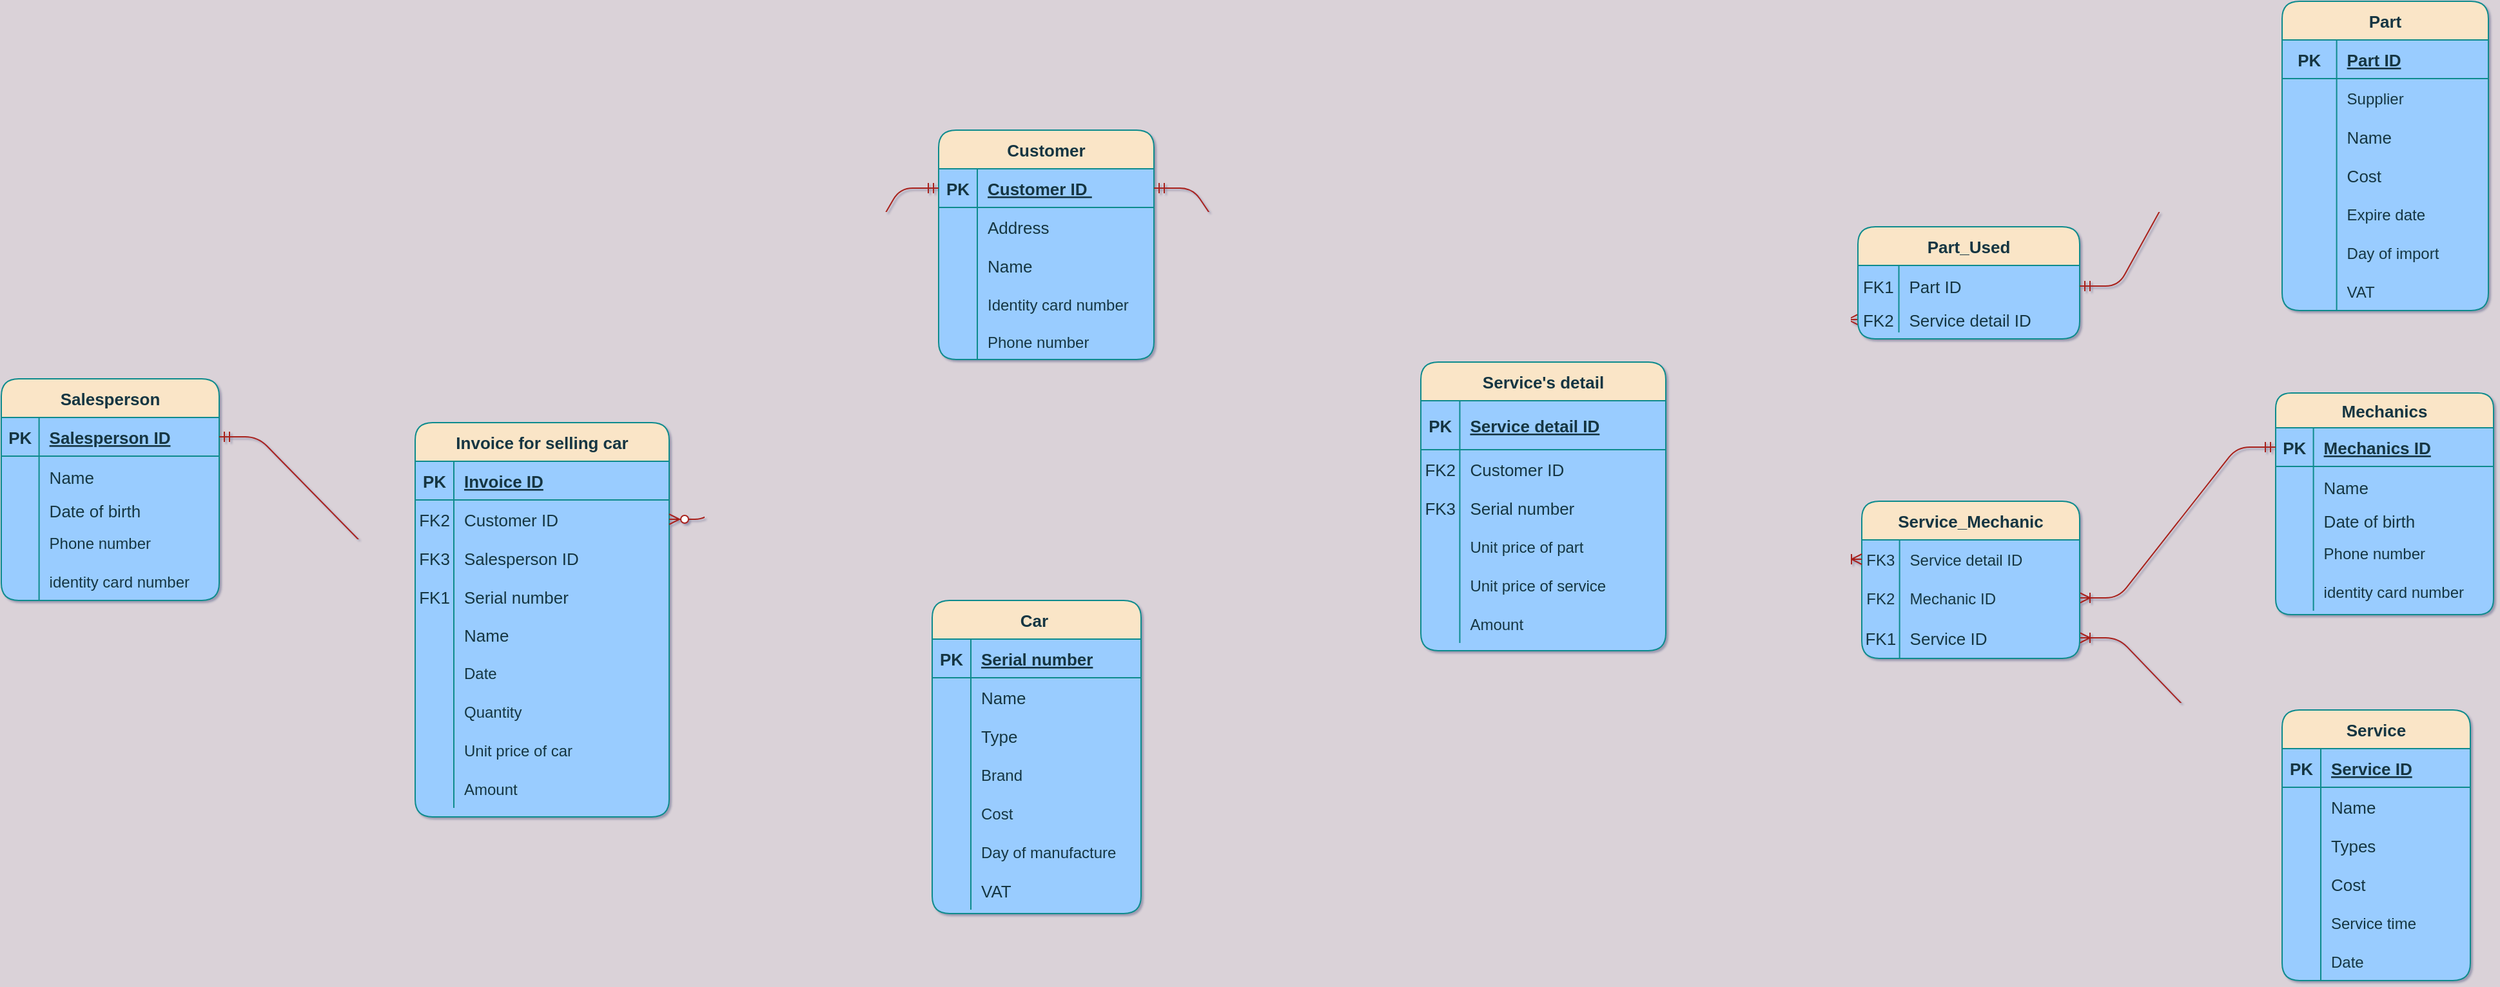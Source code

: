 <mxfile>
    <diagram id="CekpWcot58THP08m-kE-" name="Page-1">
        <mxGraphModel dx="100" dy="2810" grid="0" gridSize="5" guides="1" tooltips="1" connect="1" arrows="1" fold="1" page="0" pageScale="1" pageWidth="1100" pageHeight="850" background="#DAD2D8" math="0" shadow="1">
            <root>
                <mxCell id="0"/>
                <mxCell id="1" parent="0"/>
                <mxCell id="aqiyoFAsDoG5rErbGTqA-92" value="Salesperson" style="shape=table;startSize=30;container=1;collapsible=1;childLayout=tableLayout;fixedRows=1;rowLines=0;fontStyle=1;align=center;resizeLast=1;swimlaneFillColor=#99CCFF;fontSize=13;rounded=1;fillColor=#FAE5C7;strokeColor=#0F8B8D;fontColor=#143642;" parent="1" vertex="1">
                    <mxGeometry x="1221" y="-1399" width="169" height="172" as="geometry">
                        <mxRectangle x="1188.5" y="-1386" width="104" height="30" as="alternateBounds"/>
                    </mxGeometry>
                </mxCell>
                <mxCell id="aqiyoFAsDoG5rErbGTqA-93" value="" style="shape=partialRectangle;collapsible=0;dropTarget=0;pointerEvents=0;fillColor=none;top=0;left=0;bottom=1;right=0;points=[[0,0.5],[1,0.5]];portConstraint=eastwest;fontSize=13;rounded=1;strokeColor=#0F8B8D;fontColor=#143642;" parent="aqiyoFAsDoG5rErbGTqA-92" vertex="1">
                    <mxGeometry y="30" width="169" height="30" as="geometry"/>
                </mxCell>
                <mxCell id="aqiyoFAsDoG5rErbGTqA-94" value="PK" style="shape=partialRectangle;connectable=0;fillColor=none;top=0;left=0;bottom=0;right=0;fontStyle=1;overflow=hidden;fontSize=13;rounded=1;strokeColor=#0F8B8D;fontColor=#143642;" parent="aqiyoFAsDoG5rErbGTqA-93" vertex="1">
                    <mxGeometry width="29.307" height="30" as="geometry"/>
                </mxCell>
                <mxCell id="aqiyoFAsDoG5rErbGTqA-95" value="Salesperson ID" style="shape=partialRectangle;connectable=0;fillColor=none;top=0;left=0;bottom=0;right=0;align=left;spacingLeft=6;fontStyle=5;overflow=hidden;fontSize=13;rounded=1;strokeColor=#0F8B8D;fontColor=#143642;" parent="aqiyoFAsDoG5rErbGTqA-93" vertex="1">
                    <mxGeometry x="29.307" width="139.693" height="30" as="geometry"/>
                </mxCell>
                <mxCell id="aqiyoFAsDoG5rErbGTqA-102" value="" style="shape=partialRectangle;collapsible=0;dropTarget=0;pointerEvents=0;fillColor=none;top=0;left=0;bottom=0;right=0;points=[[0,0.5],[1,0.5]];portConstraint=eastwest;fontSize=13;rounded=1;strokeColor=#0F8B8D;fontColor=#143642;" parent="aqiyoFAsDoG5rErbGTqA-92" vertex="1">
                    <mxGeometry y="60" width="169" height="32" as="geometry"/>
                </mxCell>
                <mxCell id="aqiyoFAsDoG5rErbGTqA-103" value="" style="shape=partialRectangle;connectable=0;fillColor=none;top=0;left=0;bottom=0;right=0;editable=1;overflow=hidden;fontSize=13;rounded=1;strokeColor=#0F8B8D;fontColor=#143642;" parent="aqiyoFAsDoG5rErbGTqA-102" vertex="1">
                    <mxGeometry width="29.307" height="32" as="geometry"/>
                </mxCell>
                <mxCell id="aqiyoFAsDoG5rErbGTqA-104" value="Name" style="shape=partialRectangle;connectable=0;fillColor=none;top=0;left=0;bottom=0;right=0;align=left;spacingLeft=6;overflow=hidden;fontSize=13;rounded=1;strokeColor=#0F8B8D;fontColor=#143642;" parent="aqiyoFAsDoG5rErbGTqA-102" vertex="1">
                    <mxGeometry x="29.307" width="139.693" height="32" as="geometry"/>
                </mxCell>
                <mxCell id="aqiyoFAsDoG5rErbGTqA-99" value="" style="shape=partialRectangle;collapsible=0;dropTarget=0;pointerEvents=0;fillColor=none;top=0;left=0;bottom=0;right=0;points=[[0,0.5],[1,0.5]];portConstraint=eastwest;fontSize=13;rounded=1;strokeColor=#0F8B8D;fontColor=#143642;" parent="aqiyoFAsDoG5rErbGTqA-92" vertex="1">
                    <mxGeometry y="92" width="169" height="20" as="geometry"/>
                </mxCell>
                <mxCell id="aqiyoFAsDoG5rErbGTqA-100" value="" style="shape=partialRectangle;connectable=0;fillColor=none;top=0;left=0;bottom=0;right=0;editable=1;overflow=hidden;fontSize=13;rounded=1;strokeColor=#0F8B8D;fontColor=#143642;" parent="aqiyoFAsDoG5rErbGTqA-99" vertex="1">
                    <mxGeometry width="29.307" height="20" as="geometry"/>
                </mxCell>
                <mxCell id="aqiyoFAsDoG5rErbGTqA-101" value="Date of birth" style="shape=partialRectangle;connectable=0;fillColor=none;top=0;left=0;bottom=0;right=0;align=left;spacingLeft=6;overflow=hidden;fontSize=13;rounded=1;strokeColor=#0F8B8D;fontColor=#143642;" parent="aqiyoFAsDoG5rErbGTqA-99" vertex="1">
                    <mxGeometry x="29.307" width="139.693" height="20" as="geometry"/>
                </mxCell>
                <mxCell id="109" value="" style="shape=partialRectangle;collapsible=0;dropTarget=0;pointerEvents=0;fillColor=none;top=0;left=0;bottom=0;right=0;points=[[0,0.5],[1,0.5]];portConstraint=eastwest;rounded=1;sketch=0;strokeColor=#0F8B8D;fontColor=#143642;" parent="aqiyoFAsDoG5rErbGTqA-92" vertex="1">
                    <mxGeometry y="112" width="169" height="30" as="geometry"/>
                </mxCell>
                <mxCell id="110" value="" style="shape=partialRectangle;connectable=0;fillColor=none;top=0;left=0;bottom=0;right=0;editable=1;overflow=hidden;strokeColor=#0F8B8D;fontColor=#143642;" parent="109" vertex="1">
                    <mxGeometry width="29.307" height="30" as="geometry"/>
                </mxCell>
                <mxCell id="111" value="Phone number" style="shape=partialRectangle;connectable=0;fillColor=none;top=0;left=0;bottom=0;right=0;align=left;spacingLeft=6;overflow=hidden;strokeColor=#0F8B8D;fontColor=#143642;" parent="109" vertex="1">
                    <mxGeometry x="29.307" width="139.693" height="30" as="geometry"/>
                </mxCell>
                <mxCell id="112" value="" style="shape=partialRectangle;collapsible=0;dropTarget=0;pointerEvents=0;fillColor=none;top=0;left=0;bottom=0;right=0;points=[[0,0.5],[1,0.5]];portConstraint=eastwest;rounded=1;sketch=0;strokeColor=#0F8B8D;fontColor=#143642;" parent="aqiyoFAsDoG5rErbGTqA-92" vertex="1">
                    <mxGeometry y="142" width="169" height="30" as="geometry"/>
                </mxCell>
                <mxCell id="113" value="" style="shape=partialRectangle;connectable=0;fillColor=none;top=0;left=0;bottom=0;right=0;editable=1;overflow=hidden;strokeColor=#0F8B8D;fontColor=#143642;" parent="112" vertex="1">
                    <mxGeometry width="29.307" height="30" as="geometry"/>
                </mxCell>
                <mxCell id="114" value="identity card number" style="shape=partialRectangle;connectable=0;fillColor=none;top=0;left=0;bottom=0;right=0;align=left;spacingLeft=6;overflow=hidden;strokeColor=#0F8B8D;fontColor=#143642;" parent="112" vertex="1">
                    <mxGeometry x="29.307" width="139.693" height="30" as="geometry"/>
                </mxCell>
                <mxCell id="aqiyoFAsDoG5rErbGTqA-105" value="Customer" style="shape=table;startSize=30;container=1;collapsible=1;childLayout=tableLayout;fixedRows=1;rowLines=0;fontStyle=1;align=center;resizeLast=1;swimlaneFillColor=#99CCFF;fontSize=13;rounded=1;fillColor=#FAE5C7;strokeColor=#0F8B8D;fontColor=#143642;" parent="1" vertex="1">
                    <mxGeometry x="1948" y="-1592.04" width="167" height="178.039" as="geometry">
                        <mxRectangle x="1813" y="-1167" width="88" height="30" as="alternateBounds"/>
                    </mxGeometry>
                </mxCell>
                <mxCell id="aqiyoFAsDoG5rErbGTqA-106" value="" style="shape=partialRectangle;collapsible=0;dropTarget=0;pointerEvents=0;fillColor=none;top=0;left=0;bottom=1;right=0;points=[[0,0.5],[1,0.5]];portConstraint=eastwest;fontSize=13;rounded=1;strokeColor=#0F8B8D;fontColor=#143642;" parent="aqiyoFAsDoG5rErbGTqA-105" vertex="1">
                    <mxGeometry y="30" width="167" height="30" as="geometry"/>
                </mxCell>
                <mxCell id="aqiyoFAsDoG5rErbGTqA-107" value="PK" style="shape=partialRectangle;connectable=0;fillColor=none;top=0;left=0;bottom=0;right=0;fontStyle=1;overflow=hidden;fontSize=13;rounded=1;strokeColor=#0F8B8D;fontColor=#143642;" parent="aqiyoFAsDoG5rErbGTqA-106" vertex="1">
                    <mxGeometry width="30" height="30" as="geometry"/>
                </mxCell>
                <mxCell id="aqiyoFAsDoG5rErbGTqA-108" value="Customer ID " style="shape=partialRectangle;connectable=0;fillColor=none;top=0;left=0;bottom=0;right=0;align=left;spacingLeft=6;fontStyle=5;overflow=hidden;fontSize=13;rounded=1;strokeColor=#0F8B8D;fontColor=#143642;" parent="aqiyoFAsDoG5rErbGTqA-106" vertex="1">
                    <mxGeometry x="30" width="137" height="30" as="geometry"/>
                </mxCell>
                <mxCell id="aqiyoFAsDoG5rErbGTqA-112" value="" style="shape=partialRectangle;collapsible=0;dropTarget=0;pointerEvents=0;fillColor=none;top=0;left=0;bottom=0;right=0;points=[[0,0.5],[1,0.5]];portConstraint=eastwest;fontSize=13;rounded=1;strokeColor=#0F8B8D;fontColor=#143642;" parent="aqiyoFAsDoG5rErbGTqA-105" vertex="1">
                    <mxGeometry y="60" width="167" height="30" as="geometry"/>
                </mxCell>
                <mxCell id="aqiyoFAsDoG5rErbGTqA-113" value="" style="shape=partialRectangle;connectable=0;fillColor=none;top=0;left=0;bottom=0;right=0;editable=1;overflow=hidden;fontSize=13;rounded=1;strokeColor=#0F8B8D;fontColor=#143642;" parent="aqiyoFAsDoG5rErbGTqA-112" vertex="1">
                    <mxGeometry width="30" height="30" as="geometry"/>
                </mxCell>
                <mxCell id="aqiyoFAsDoG5rErbGTqA-114" value="Address" style="shape=partialRectangle;connectable=0;fillColor=none;top=0;left=0;bottom=0;right=0;align=left;spacingLeft=6;overflow=hidden;fontSize=13;rounded=1;strokeColor=#0F8B8D;fontColor=#143642;" parent="aqiyoFAsDoG5rErbGTqA-112" vertex="1">
                    <mxGeometry x="30" width="137" height="30" as="geometry"/>
                </mxCell>
                <mxCell id="aqiyoFAsDoG5rErbGTqA-115" value="" style="shape=partialRectangle;collapsible=0;dropTarget=0;pointerEvents=0;fillColor=none;top=0;left=0;bottom=0;right=0;points=[[0,0.5],[1,0.5]];portConstraint=eastwest;fontSize=13;rounded=1;strokeColor=#0F8B8D;fontColor=#143642;" parent="aqiyoFAsDoG5rErbGTqA-105" vertex="1">
                    <mxGeometry y="90" width="167" height="30" as="geometry"/>
                </mxCell>
                <mxCell id="aqiyoFAsDoG5rErbGTqA-116" value="" style="shape=partialRectangle;connectable=0;fillColor=none;top=0;left=0;bottom=0;right=0;editable=1;overflow=hidden;fontSize=13;rounded=1;strokeColor=#0F8B8D;fontColor=#143642;" parent="aqiyoFAsDoG5rErbGTqA-115" vertex="1">
                    <mxGeometry width="30" height="30" as="geometry"/>
                </mxCell>
                <mxCell id="aqiyoFAsDoG5rErbGTqA-117" value="Name" style="shape=partialRectangle;connectable=0;fillColor=none;top=0;left=0;bottom=0;right=0;align=left;spacingLeft=6;overflow=hidden;fontSize=13;rounded=1;strokeColor=#0F8B8D;fontColor=#143642;" parent="aqiyoFAsDoG5rErbGTqA-115" vertex="1">
                    <mxGeometry x="30" width="137" height="30" as="geometry"/>
                </mxCell>
                <mxCell id="125" value="" style="shape=partialRectangle;collapsible=0;dropTarget=0;pointerEvents=0;fillColor=none;top=0;left=0;bottom=0;right=0;points=[[0,0.5],[1,0.5]];portConstraint=eastwest;rounded=1;sketch=0;strokeColor=#0F8B8D;fontColor=#143642;" parent="aqiyoFAsDoG5rErbGTqA-105" vertex="1">
                    <mxGeometry y="120" width="167" height="30" as="geometry"/>
                </mxCell>
                <mxCell id="126" value="" style="shape=partialRectangle;connectable=0;fillColor=none;top=0;left=0;bottom=0;right=0;editable=1;overflow=hidden;strokeColor=#0F8B8D;fontColor=#143642;" parent="125" vertex="1">
                    <mxGeometry width="30" height="30" as="geometry"/>
                </mxCell>
                <mxCell id="127" value="Identity card number" style="shape=partialRectangle;connectable=0;fillColor=none;top=0;left=0;bottom=0;right=0;align=left;spacingLeft=6;overflow=hidden;strokeColor=#0F8B8D;fontColor=#143642;" parent="125" vertex="1">
                    <mxGeometry x="30" width="137" height="30" as="geometry"/>
                </mxCell>
                <mxCell id="45" value="" style="shape=partialRectangle;collapsible=0;dropTarget=0;pointerEvents=0;fillColor=none;top=0;left=0;bottom=0;right=0;points=[[0,0.5],[1,0.5]];portConstraint=eastwest;strokeColor=#0F8B8D;fontColor=#143642;" parent="aqiyoFAsDoG5rErbGTqA-105" vertex="1">
                    <mxGeometry y="150" width="167" height="28" as="geometry"/>
                </mxCell>
                <mxCell id="46" value="" style="shape=partialRectangle;connectable=0;fillColor=none;top=0;left=0;bottom=0;right=0;editable=1;overflow=hidden;strokeColor=#0F8B8D;fontColor=#143642;" parent="45" vertex="1">
                    <mxGeometry width="30" height="28" as="geometry"/>
                </mxCell>
                <mxCell id="47" value="Phone number" style="shape=partialRectangle;connectable=0;fillColor=none;top=0;left=0;bottom=0;right=0;align=left;spacingLeft=6;overflow=hidden;strokeColor=#0F8B8D;fontColor=#143642;" parent="45" vertex="1">
                    <mxGeometry x="30" width="137" height="28" as="geometry"/>
                </mxCell>
                <mxCell id="aqiyoFAsDoG5rErbGTqA-118" value="Car " style="shape=table;startSize=30;container=1;collapsible=1;childLayout=tableLayout;fixedRows=1;rowLines=0;fontStyle=1;align=center;resizeLast=1;shadow=0;swimlaneFillColor=#99CCFF;fontSize=13;rounded=1;fillColor=#FAE5C7;strokeColor=#0F8B8D;fontColor=#143642;" parent="1" vertex="1">
                    <mxGeometry x="1943" y="-1227" width="162" height="243" as="geometry">
                        <mxRectangle x="1534" y="-1290" width="99" height="30" as="alternateBounds"/>
                    </mxGeometry>
                </mxCell>
                <mxCell id="aqiyoFAsDoG5rErbGTqA-119" value="" style="shape=partialRectangle;collapsible=0;dropTarget=0;pointerEvents=0;fillColor=none;top=0;left=0;bottom=1;right=0;points=[[0,0.5],[1,0.5]];portConstraint=eastwest;fontSize=13;rounded=1;strokeColor=#0F8B8D;fontColor=#143642;" parent="aqiyoFAsDoG5rErbGTqA-118" vertex="1">
                    <mxGeometry y="30" width="162" height="30" as="geometry"/>
                </mxCell>
                <mxCell id="aqiyoFAsDoG5rErbGTqA-120" value="PK" style="shape=partialRectangle;connectable=0;fillColor=none;top=0;left=0;bottom=0;right=0;fontStyle=1;overflow=hidden;fontSize=13;rounded=1;strokeColor=#0F8B8D;fontColor=#143642;" parent="aqiyoFAsDoG5rErbGTqA-119" vertex="1">
                    <mxGeometry width="30" height="30" as="geometry"/>
                </mxCell>
                <mxCell id="aqiyoFAsDoG5rErbGTqA-121" value="Serial number" style="shape=partialRectangle;connectable=0;fillColor=none;top=0;left=0;bottom=0;right=0;align=left;spacingLeft=6;fontStyle=5;overflow=hidden;fontSize=13;rounded=1;strokeColor=#0F8B8D;fontColor=#143642;" parent="aqiyoFAsDoG5rErbGTqA-119" vertex="1">
                    <mxGeometry x="30" width="132" height="30" as="geometry"/>
                </mxCell>
                <mxCell id="aqiyoFAsDoG5rErbGTqA-128" value="" style="shape=partialRectangle;collapsible=0;dropTarget=0;pointerEvents=0;fillColor=none;top=0;left=0;bottom=0;right=0;points=[[0,0.5],[1,0.5]];portConstraint=eastwest;fontSize=13;rounded=1;strokeColor=#0F8B8D;fontColor=#143642;" parent="aqiyoFAsDoG5rErbGTqA-118" vertex="1">
                    <mxGeometry y="60" width="162" height="30" as="geometry"/>
                </mxCell>
                <mxCell id="aqiyoFAsDoG5rErbGTqA-129" value="" style="shape=partialRectangle;connectable=0;fillColor=none;top=0;left=0;bottom=0;right=0;editable=1;overflow=hidden;fontSize=13;rounded=1;strokeColor=#0F8B8D;fontColor=#143642;" parent="aqiyoFAsDoG5rErbGTqA-128" vertex="1">
                    <mxGeometry width="30" height="30" as="geometry"/>
                </mxCell>
                <mxCell id="aqiyoFAsDoG5rErbGTqA-130" value="Name" style="shape=partialRectangle;connectable=0;fillColor=none;top=0;left=0;bottom=0;right=0;align=left;spacingLeft=6;overflow=hidden;fontSize=13;rounded=1;strokeColor=#0F8B8D;fontColor=#143642;" parent="aqiyoFAsDoG5rErbGTqA-128" vertex="1">
                    <mxGeometry x="30" width="132" height="30" as="geometry"/>
                </mxCell>
                <mxCell id="aqiyoFAsDoG5rErbGTqA-125" value="" style="shape=partialRectangle;collapsible=0;dropTarget=0;pointerEvents=0;fillColor=none;top=0;left=0;bottom=0;right=0;points=[[0,0.5],[1,0.5]];portConstraint=eastwest;fontSize=13;rounded=1;strokeColor=#0F8B8D;fontColor=#143642;" parent="aqiyoFAsDoG5rErbGTqA-118" vertex="1">
                    <mxGeometry y="90" width="162" height="30" as="geometry"/>
                </mxCell>
                <mxCell id="aqiyoFAsDoG5rErbGTqA-126" value="" style="shape=partialRectangle;connectable=0;fillColor=none;top=0;left=0;bottom=0;right=0;editable=1;overflow=hidden;fontSize=13;rounded=1;strokeColor=#0F8B8D;fontColor=#143642;" parent="aqiyoFAsDoG5rErbGTqA-125" vertex="1">
                    <mxGeometry width="30" height="30" as="geometry"/>
                </mxCell>
                <mxCell id="aqiyoFAsDoG5rErbGTqA-127" value="Type" style="shape=partialRectangle;connectable=0;fillColor=none;top=0;left=0;bottom=0;right=0;align=left;spacingLeft=6;overflow=hidden;fontSize=13;rounded=1;strokeColor=#0F8B8D;fontColor=#143642;" parent="aqiyoFAsDoG5rErbGTqA-125" vertex="1">
                    <mxGeometry x="30" width="132" height="30" as="geometry"/>
                </mxCell>
                <mxCell id="49" value="" style="shape=partialRectangle;collapsible=0;dropTarget=0;pointerEvents=0;fillColor=none;top=0;left=0;bottom=0;right=0;points=[[0,0.5],[1,0.5]];portConstraint=eastwest;strokeColor=#0F8B8D;fontColor=#143642;" parent="aqiyoFAsDoG5rErbGTqA-118" vertex="1">
                    <mxGeometry y="120" width="162" height="30" as="geometry"/>
                </mxCell>
                <mxCell id="50" value="" style="shape=partialRectangle;connectable=0;fillColor=none;top=0;left=0;bottom=0;right=0;editable=1;overflow=hidden;strokeColor=#0F8B8D;fontColor=#143642;" parent="49" vertex="1">
                    <mxGeometry width="30" height="30" as="geometry"/>
                </mxCell>
                <mxCell id="51" value="Brand" style="shape=partialRectangle;connectable=0;fillColor=none;top=0;left=0;bottom=0;right=0;align=left;spacingLeft=6;overflow=hidden;strokeColor=#0F8B8D;fontColor=#143642;" parent="49" vertex="1">
                    <mxGeometry x="30" width="132" height="30" as="geometry"/>
                </mxCell>
                <mxCell id="99" value="" style="shape=partialRectangle;collapsible=0;dropTarget=0;pointerEvents=0;fillColor=none;top=0;left=0;bottom=0;right=0;points=[[0,0.5],[1,0.5]];portConstraint=eastwest;rounded=1;sketch=0;strokeColor=#0F8B8D;fontColor=#143642;" parent="aqiyoFAsDoG5rErbGTqA-118" vertex="1">
                    <mxGeometry y="150" width="162" height="30" as="geometry"/>
                </mxCell>
                <mxCell id="100" value="" style="shape=partialRectangle;connectable=0;fillColor=none;top=0;left=0;bottom=0;right=0;editable=1;overflow=hidden;strokeColor=#0F8B8D;fontColor=#143642;" parent="99" vertex="1">
                    <mxGeometry width="30" height="30" as="geometry"/>
                </mxCell>
                <mxCell id="101" value="Cost" style="shape=partialRectangle;connectable=0;fillColor=none;top=0;left=0;bottom=0;right=0;align=left;spacingLeft=6;overflow=hidden;strokeColor=#0F8B8D;fontColor=#143642;" parent="99" vertex="1">
                    <mxGeometry x="30" width="132" height="30" as="geometry"/>
                </mxCell>
                <mxCell id="103" value="" style="shape=partialRectangle;collapsible=0;dropTarget=0;pointerEvents=0;fillColor=none;top=0;left=0;bottom=0;right=0;points=[[0,0.5],[1,0.5]];portConstraint=eastwest;strokeColor=#0F8B8D;fontColor=#143642;" parent="aqiyoFAsDoG5rErbGTqA-118" vertex="1">
                    <mxGeometry y="180" width="162" height="30" as="geometry"/>
                </mxCell>
                <mxCell id="104" value="" style="shape=partialRectangle;connectable=0;fillColor=none;top=0;left=0;bottom=0;right=0;editable=1;overflow=hidden;strokeColor=#0F8B8D;fontColor=#143642;" parent="103" vertex="1">
                    <mxGeometry width="30" height="30" as="geometry"/>
                </mxCell>
                <mxCell id="105" value="Day of manufacture" style="shape=partialRectangle;connectable=0;fillColor=none;top=0;left=0;bottom=0;right=0;align=left;spacingLeft=6;overflow=hidden;strokeColor=#0F8B8D;fontColor=#143642;" parent="103" vertex="1">
                    <mxGeometry x="30" width="132" height="30" as="geometry"/>
                </mxCell>
                <mxCell id="aqiyoFAsDoG5rErbGTqA-122" value="" style="shape=partialRectangle;collapsible=0;dropTarget=0;pointerEvents=0;fillColor=none;top=0;left=0;bottom=0;right=0;points=[[0,0.5],[1,0.5]];portConstraint=eastwest;fontSize=13;rounded=1;strokeColor=#0F8B8D;fontColor=#143642;" parent="aqiyoFAsDoG5rErbGTqA-118" vertex="1">
                    <mxGeometry y="210" width="162" height="30" as="geometry"/>
                </mxCell>
                <mxCell id="aqiyoFAsDoG5rErbGTqA-123" value="" style="shape=partialRectangle;connectable=0;fillColor=none;top=0;left=0;bottom=0;right=0;editable=1;overflow=hidden;fontSize=13;rounded=1;strokeColor=#0F8B8D;fontColor=#143642;" parent="aqiyoFAsDoG5rErbGTqA-122" vertex="1">
                    <mxGeometry width="30" height="30" as="geometry"/>
                </mxCell>
                <mxCell id="aqiyoFAsDoG5rErbGTqA-124" value="VAT" style="shape=partialRectangle;connectable=0;fillColor=none;top=0;left=0;bottom=0;right=0;align=left;spacingLeft=6;overflow=hidden;fontSize=13;rounded=1;strokeColor=#0F8B8D;fontColor=#143642;" parent="aqiyoFAsDoG5rErbGTqA-122" vertex="1">
                    <mxGeometry x="30" width="132" height="30" as="geometry"/>
                </mxCell>
                <mxCell id="aqiyoFAsDoG5rErbGTqA-133" value="Invoice for selling car" style="shape=table;startSize=30;container=1;collapsible=1;childLayout=tableLayout;fixedRows=1;rowLines=0;fontStyle=1;align=center;resizeLast=1;shadow=0;swimlaneFillColor=#99CCFF;fontSize=13;rounded=1;fillColor=#FAE5C7;strokeColor=#0F8B8D;fontColor=#143642;" parent="1" vertex="1">
                    <mxGeometry x="1542" y="-1365" width="197" height="306" as="geometry">
                        <mxRectangle x="1195.5" y="-1171" width="80" height="30" as="alternateBounds"/>
                    </mxGeometry>
                </mxCell>
                <mxCell id="aqiyoFAsDoG5rErbGTqA-134" value="" style="shape=partialRectangle;collapsible=0;dropTarget=0;pointerEvents=0;fillColor=none;top=0;left=0;bottom=1;right=0;points=[[0,0.5],[1,0.5]];portConstraint=eastwest;fontSize=13;rounded=1;strokeColor=#0F8B8D;fontColor=#143642;" parent="aqiyoFAsDoG5rErbGTqA-133" vertex="1">
                    <mxGeometry y="30" width="197" height="30" as="geometry"/>
                </mxCell>
                <mxCell id="aqiyoFAsDoG5rErbGTqA-135" value="PK" style="shape=partialRectangle;connectable=0;fillColor=none;top=0;left=0;bottom=0;right=0;fontStyle=1;overflow=hidden;fontSize=13;rounded=1;strokeColor=#0F8B8D;fontColor=#143642;" parent="aqiyoFAsDoG5rErbGTqA-134" vertex="1">
                    <mxGeometry width="30" height="30" as="geometry"/>
                </mxCell>
                <mxCell id="aqiyoFAsDoG5rErbGTqA-136" value="Invoice ID" style="shape=partialRectangle;connectable=0;fillColor=none;top=0;left=0;bottom=0;right=0;align=left;spacingLeft=6;fontStyle=5;overflow=hidden;fontSize=13;rounded=1;strokeColor=#0F8B8D;fontColor=#143642;" parent="aqiyoFAsDoG5rErbGTqA-134" vertex="1">
                    <mxGeometry x="30" width="167" height="30" as="geometry"/>
                </mxCell>
                <mxCell id="aqiyoFAsDoG5rErbGTqA-143" value="" style="shape=partialRectangle;collapsible=0;dropTarget=0;pointerEvents=0;fillColor=none;top=0;left=0;bottom=0;right=0;points=[[0,0.5],[1,0.5]];portConstraint=eastwest;fontSize=13;rounded=1;strokeColor=#0F8B8D;fontColor=#143642;" parent="aqiyoFAsDoG5rErbGTqA-133" vertex="1">
                    <mxGeometry y="60" width="197" height="30" as="geometry"/>
                </mxCell>
                <mxCell id="aqiyoFAsDoG5rErbGTqA-144" value="FK2" style="shape=partialRectangle;connectable=0;fillColor=none;top=0;left=0;bottom=0;right=0;editable=1;overflow=hidden;fontSize=13;rounded=1;strokeColor=#0F8B8D;fontColor=#143642;" parent="aqiyoFAsDoG5rErbGTqA-143" vertex="1">
                    <mxGeometry width="30" height="30" as="geometry"/>
                </mxCell>
                <mxCell id="aqiyoFAsDoG5rErbGTqA-145" value="Customer ID" style="shape=partialRectangle;connectable=0;fillColor=none;top=0;left=0;bottom=0;right=0;align=left;spacingLeft=6;overflow=hidden;fontSize=13;rounded=1;strokeColor=#0F8B8D;fontColor=#143642;" parent="aqiyoFAsDoG5rErbGTqA-143" vertex="1">
                    <mxGeometry x="30" width="167" height="30" as="geometry"/>
                </mxCell>
                <mxCell id="aqiyoFAsDoG5rErbGTqA-146" value="" style="shape=partialRectangle;collapsible=0;dropTarget=0;pointerEvents=0;fillColor=none;top=0;left=0;bottom=0;right=0;points=[[0,0.5],[1,0.5]];portConstraint=eastwest;shadow=0;fontSize=13;rounded=1;strokeColor=#0F8B8D;fontColor=#143642;" parent="aqiyoFAsDoG5rErbGTqA-133" vertex="1">
                    <mxGeometry y="90" width="197" height="30" as="geometry"/>
                </mxCell>
                <mxCell id="aqiyoFAsDoG5rErbGTqA-147" value="FK3" style="shape=partialRectangle;connectable=0;fillColor=none;top=0;left=0;bottom=0;right=0;editable=1;overflow=hidden;fontSize=13;rounded=1;strokeColor=#0F8B8D;fontColor=#143642;" parent="aqiyoFAsDoG5rErbGTqA-146" vertex="1">
                    <mxGeometry width="30" height="30" as="geometry"/>
                </mxCell>
                <mxCell id="aqiyoFAsDoG5rErbGTqA-148" value="Salesperson ID" style="shape=partialRectangle;connectable=0;fillColor=none;top=0;left=0;bottom=0;right=0;align=left;spacingLeft=6;overflow=hidden;fontSize=13;rounded=1;strokeColor=#0F8B8D;fontColor=#143642;" parent="aqiyoFAsDoG5rErbGTqA-146" vertex="1">
                    <mxGeometry x="30" width="167" height="30" as="geometry"/>
                </mxCell>
                <mxCell id="aqiyoFAsDoG5rErbGTqA-137" value="" style="shape=partialRectangle;collapsible=0;dropTarget=0;pointerEvents=0;fillColor=none;top=0;left=0;bottom=0;right=0;points=[[0,0.5],[1,0.5]];portConstraint=eastwest;fontSize=13;rounded=1;strokeColor=#0F8B8D;fontColor=#143642;" parent="aqiyoFAsDoG5rErbGTqA-133" vertex="1">
                    <mxGeometry y="120" width="197" height="30" as="geometry"/>
                </mxCell>
                <mxCell id="aqiyoFAsDoG5rErbGTqA-138" value="FK1" style="shape=partialRectangle;connectable=0;fillColor=none;top=0;left=0;bottom=0;right=0;editable=1;overflow=hidden;fontSize=13;rounded=1;strokeColor=#0F8B8D;fontColor=#143642;" parent="aqiyoFAsDoG5rErbGTqA-137" vertex="1">
                    <mxGeometry width="30" height="30" as="geometry"/>
                </mxCell>
                <mxCell id="aqiyoFAsDoG5rErbGTqA-139" value="Serial number" style="shape=partialRectangle;connectable=0;fillColor=none;top=0;left=0;bottom=0;right=0;align=left;spacingLeft=6;overflow=hidden;fontSize=13;rounded=1;strokeColor=#0F8B8D;fontColor=#143642;" parent="aqiyoFAsDoG5rErbGTqA-137" vertex="1">
                    <mxGeometry x="30" width="167" height="30" as="geometry"/>
                </mxCell>
                <mxCell id="aqiyoFAsDoG5rErbGTqA-140" value="" style="shape=partialRectangle;collapsible=0;dropTarget=0;pointerEvents=0;fillColor=none;top=0;left=0;bottom=0;right=0;points=[[0,0.5],[1,0.5]];portConstraint=eastwest;fontSize=13;rounded=1;strokeColor=#0F8B8D;fontColor=#143642;" parent="aqiyoFAsDoG5rErbGTqA-133" vertex="1">
                    <mxGeometry y="150" width="197" height="29" as="geometry"/>
                </mxCell>
                <mxCell id="aqiyoFAsDoG5rErbGTqA-141" value="" style="shape=partialRectangle;connectable=0;fillColor=none;top=0;left=0;bottom=0;right=0;editable=1;overflow=hidden;fontSize=13;rounded=1;strokeColor=#0F8B8D;fontColor=#143642;" parent="aqiyoFAsDoG5rErbGTqA-140" vertex="1">
                    <mxGeometry width="30" height="29" as="geometry"/>
                </mxCell>
                <mxCell id="aqiyoFAsDoG5rErbGTqA-142" value="Name" style="shape=partialRectangle;connectable=0;fillColor=none;top=0;left=0;bottom=0;right=0;align=left;spacingLeft=6;overflow=hidden;fontSize=13;rounded=1;strokeColor=#0F8B8D;fontColor=#143642;" parent="aqiyoFAsDoG5rErbGTqA-140" vertex="1">
                    <mxGeometry x="30" width="167" height="29" as="geometry"/>
                </mxCell>
                <mxCell id="177" value="" style="shape=partialRectangle;collapsible=0;dropTarget=0;pointerEvents=0;fillColor=none;top=0;left=0;bottom=0;right=0;points=[[0,0.5],[1,0.5]];portConstraint=eastwest;rounded=1;sketch=0;strokeColor=#0F8B8D;fontColor=#143642;" parent="aqiyoFAsDoG5rErbGTqA-133" vertex="1">
                    <mxGeometry y="179" width="197" height="30" as="geometry"/>
                </mxCell>
                <mxCell id="178" value="" style="shape=partialRectangle;connectable=0;fillColor=none;top=0;left=0;bottom=0;right=0;editable=1;overflow=hidden;strokeColor=#0F8B8D;fontColor=#143642;" parent="177" vertex="1">
                    <mxGeometry width="30" height="30" as="geometry"/>
                </mxCell>
                <mxCell id="179" value="Date" style="shape=partialRectangle;connectable=0;fillColor=none;top=0;left=0;bottom=0;right=0;align=left;spacingLeft=6;overflow=hidden;strokeColor=#0F8B8D;fontColor=#143642;" parent="177" vertex="1">
                    <mxGeometry x="30" width="167" height="30" as="geometry"/>
                </mxCell>
                <mxCell id="171" value="" style="shape=partialRectangle;collapsible=0;dropTarget=0;pointerEvents=0;fillColor=none;top=0;left=0;bottom=0;right=0;points=[[0,0.5],[1,0.5]];portConstraint=eastwest;rounded=1;sketch=0;strokeColor=#0F8B8D;fontColor=#143642;" parent="aqiyoFAsDoG5rErbGTqA-133" vertex="1">
                    <mxGeometry y="209" width="197" height="30" as="geometry"/>
                </mxCell>
                <mxCell id="172" value="" style="shape=partialRectangle;connectable=0;fillColor=none;top=0;left=0;bottom=0;right=0;editable=1;overflow=hidden;strokeColor=#0F8B8D;fontColor=#143642;" parent="171" vertex="1">
                    <mxGeometry width="30" height="30" as="geometry"/>
                </mxCell>
                <mxCell id="173" value="Quantity" style="shape=partialRectangle;connectable=0;fillColor=none;top=0;left=0;bottom=0;right=0;align=left;spacingLeft=6;overflow=hidden;strokeColor=#0F8B8D;fontColor=#143642;" parent="171" vertex="1">
                    <mxGeometry x="30" width="167" height="30" as="geometry"/>
                </mxCell>
                <mxCell id="174" value="" style="shape=partialRectangle;collapsible=0;dropTarget=0;pointerEvents=0;fillColor=none;top=0;left=0;bottom=0;right=0;points=[[0,0.5],[1,0.5]];portConstraint=eastwest;rounded=1;sketch=0;strokeColor=#0F8B8D;fontColor=#143642;" parent="aqiyoFAsDoG5rErbGTqA-133" vertex="1">
                    <mxGeometry y="239" width="197" height="30" as="geometry"/>
                </mxCell>
                <mxCell id="175" value="" style="shape=partialRectangle;connectable=0;fillColor=none;top=0;left=0;bottom=0;right=0;editable=1;overflow=hidden;strokeColor=#0F8B8D;fontColor=#143642;" parent="174" vertex="1">
                    <mxGeometry width="30" height="30" as="geometry"/>
                </mxCell>
                <mxCell id="176" value="Unit price of car" style="shape=partialRectangle;connectable=0;fillColor=none;top=0;left=0;bottom=0;right=0;align=left;spacingLeft=6;overflow=hidden;strokeColor=#0F8B8D;fontColor=#143642;" parent="174" vertex="1">
                    <mxGeometry x="30" width="167" height="30" as="geometry"/>
                </mxCell>
                <mxCell id="180" value="" style="shape=partialRectangle;collapsible=0;dropTarget=0;pointerEvents=0;fillColor=none;top=0;left=0;bottom=0;right=0;points=[[0,0.5],[1,0.5]];portConstraint=eastwest;rounded=1;sketch=0;strokeColor=#0F8B8D;fontColor=#143642;" parent="aqiyoFAsDoG5rErbGTqA-133" vertex="1">
                    <mxGeometry y="269" width="197" height="30" as="geometry"/>
                </mxCell>
                <mxCell id="181" value="" style="shape=partialRectangle;connectable=0;fillColor=none;top=0;left=0;bottom=0;right=0;editable=1;overflow=hidden;strokeColor=#0F8B8D;fontColor=#143642;" parent="180" vertex="1">
                    <mxGeometry width="30" height="30" as="geometry"/>
                </mxCell>
                <mxCell id="182" value="Amount" style="shape=partialRectangle;connectable=0;fillColor=none;top=0;left=0;bottom=0;right=0;align=left;spacingLeft=6;overflow=hidden;strokeColor=#0F8B8D;fontColor=#143642;" parent="180" vertex="1">
                    <mxGeometry x="30" width="167" height="30" as="geometry"/>
                </mxCell>
                <mxCell id="aqiyoFAsDoG5rErbGTqA-167" value="Service" style="shape=table;startSize=30;container=1;collapsible=1;childLayout=tableLayout;fixedRows=1;rowLines=0;fontStyle=1;align=center;resizeLast=1;shadow=0;swimlaneFillColor=#99CCFF;fontSize=13;rounded=1;fillColor=#FAE5C7;strokeColor=#0F8B8D;fontColor=#143642;" parent="1" vertex="1">
                    <mxGeometry x="2990" y="-1142" width="146" height="210" as="geometry">
                        <mxRectangle x="1674" y="-955" width="90" height="30" as="alternateBounds"/>
                    </mxGeometry>
                </mxCell>
                <mxCell id="aqiyoFAsDoG5rErbGTqA-168" value="" style="shape=partialRectangle;collapsible=0;dropTarget=0;pointerEvents=0;fillColor=none;top=0;left=0;bottom=1;right=0;points=[[0,0.5],[1,0.5]];portConstraint=eastwest;fontSize=13;rounded=1;strokeColor=#0F8B8D;fontColor=#143642;" parent="aqiyoFAsDoG5rErbGTqA-167" vertex="1">
                    <mxGeometry y="30" width="146" height="30" as="geometry"/>
                </mxCell>
                <mxCell id="aqiyoFAsDoG5rErbGTqA-169" value="PK" style="shape=partialRectangle;connectable=0;fillColor=none;top=0;left=0;bottom=0;right=0;fontStyle=1;overflow=hidden;fontSize=13;rounded=1;strokeColor=#0F8B8D;fontColor=#143642;" parent="aqiyoFAsDoG5rErbGTqA-168" vertex="1">
                    <mxGeometry width="30" height="30" as="geometry"/>
                </mxCell>
                <mxCell id="aqiyoFAsDoG5rErbGTqA-170" value="Service ID" style="shape=partialRectangle;connectable=0;fillColor=none;top=0;left=0;bottom=0;right=0;align=left;spacingLeft=6;fontStyle=5;overflow=hidden;fontSize=13;rounded=1;strokeColor=#0F8B8D;fontColor=#143642;" parent="aqiyoFAsDoG5rErbGTqA-168" vertex="1">
                    <mxGeometry x="30" width="116" height="30" as="geometry"/>
                </mxCell>
                <mxCell id="aqiyoFAsDoG5rErbGTqA-177" value="" style="shape=partialRectangle;collapsible=0;dropTarget=0;pointerEvents=0;fillColor=none;top=0;left=0;bottom=0;right=0;points=[[0,0.5],[1,0.5]];portConstraint=eastwest;fontSize=13;rounded=1;strokeColor=#0F8B8D;fontColor=#143642;" parent="aqiyoFAsDoG5rErbGTqA-167" vertex="1">
                    <mxGeometry y="60" width="146" height="30" as="geometry"/>
                </mxCell>
                <mxCell id="aqiyoFAsDoG5rErbGTqA-178" value="" style="shape=partialRectangle;connectable=0;fillColor=none;top=0;left=0;bottom=0;right=0;editable=1;overflow=hidden;fontSize=13;rounded=1;strokeColor=#0F8B8D;fontColor=#143642;" parent="aqiyoFAsDoG5rErbGTqA-177" vertex="1">
                    <mxGeometry width="30" height="30" as="geometry"/>
                </mxCell>
                <mxCell id="aqiyoFAsDoG5rErbGTqA-179" value="Name" style="shape=partialRectangle;connectable=0;fillColor=none;top=0;left=0;bottom=0;right=0;align=left;spacingLeft=6;overflow=hidden;fontSize=13;rounded=1;strokeColor=#0F8B8D;fontColor=#143642;" parent="aqiyoFAsDoG5rErbGTqA-177" vertex="1">
                    <mxGeometry x="30" width="116" height="30" as="geometry"/>
                </mxCell>
                <mxCell id="aqiyoFAsDoG5rErbGTqA-171" value="" style="shape=partialRectangle;collapsible=0;dropTarget=0;pointerEvents=0;fillColor=none;top=0;left=0;bottom=0;right=0;points=[[0,0.5],[1,0.5]];portConstraint=eastwest;fontSize=13;rounded=1;strokeColor=#0F8B8D;fontColor=#143642;" parent="aqiyoFAsDoG5rErbGTqA-167" vertex="1">
                    <mxGeometry y="90" width="146" height="30" as="geometry"/>
                </mxCell>
                <mxCell id="aqiyoFAsDoG5rErbGTqA-172" value="" style="shape=partialRectangle;connectable=0;fillColor=none;top=0;left=0;bottom=0;right=0;editable=1;overflow=hidden;fontSize=13;rounded=1;strokeColor=#0F8B8D;fontColor=#143642;" parent="aqiyoFAsDoG5rErbGTqA-171" vertex="1">
                    <mxGeometry width="30" height="30" as="geometry"/>
                </mxCell>
                <mxCell id="aqiyoFAsDoG5rErbGTqA-173" value="Types" style="shape=partialRectangle;connectable=0;fillColor=none;top=0;left=0;bottom=0;right=0;align=left;spacingLeft=6;overflow=hidden;fontSize=13;rounded=1;strokeColor=#0F8B8D;fontColor=#143642;" parent="aqiyoFAsDoG5rErbGTqA-171" vertex="1">
                    <mxGeometry x="30" width="116" height="30" as="geometry"/>
                </mxCell>
                <mxCell id="aqiyoFAsDoG5rErbGTqA-174" value="" style="shape=partialRectangle;collapsible=0;dropTarget=0;pointerEvents=0;fillColor=none;top=0;left=0;bottom=0;right=0;points=[[0,0.5],[1,0.5]];portConstraint=eastwest;fontSize=13;rounded=1;strokeColor=#0F8B8D;fontColor=#143642;" parent="aqiyoFAsDoG5rErbGTqA-167" vertex="1">
                    <mxGeometry y="120" width="146" height="30" as="geometry"/>
                </mxCell>
                <mxCell id="aqiyoFAsDoG5rErbGTqA-175" value="" style="shape=partialRectangle;connectable=0;fillColor=none;top=0;left=0;bottom=0;right=0;editable=1;overflow=hidden;fontSize=13;rounded=1;strokeColor=#0F8B8D;fontColor=#143642;" parent="aqiyoFAsDoG5rErbGTqA-174" vertex="1">
                    <mxGeometry width="30" height="30" as="geometry"/>
                </mxCell>
                <mxCell id="aqiyoFAsDoG5rErbGTqA-176" value="Cost" style="shape=partialRectangle;connectable=0;fillColor=none;top=0;left=0;bottom=0;right=0;align=left;spacingLeft=6;overflow=hidden;fontSize=13;rounded=1;strokeColor=#0F8B8D;fontColor=#143642;" parent="aqiyoFAsDoG5rErbGTqA-174" vertex="1">
                    <mxGeometry x="30" width="116" height="30" as="geometry"/>
                </mxCell>
                <mxCell id="140" value="" style="shape=partialRectangle;collapsible=0;dropTarget=0;pointerEvents=0;fillColor=none;top=0;left=0;bottom=0;right=0;points=[[0,0.5],[1,0.5]];portConstraint=eastwest;rounded=1;sketch=0;strokeColor=#0F8B8D;fontColor=#143642;" parent="aqiyoFAsDoG5rErbGTqA-167" vertex="1">
                    <mxGeometry y="150" width="146" height="30" as="geometry"/>
                </mxCell>
                <mxCell id="141" value="" style="shape=partialRectangle;connectable=0;fillColor=none;top=0;left=0;bottom=0;right=0;editable=1;overflow=hidden;strokeColor=#0F8B8D;fontColor=#143642;" parent="140" vertex="1">
                    <mxGeometry width="30" height="30" as="geometry"/>
                </mxCell>
                <mxCell id="142" value="Service time" style="shape=partialRectangle;connectable=0;fillColor=none;top=0;left=0;bottom=0;right=0;align=left;spacingLeft=6;overflow=hidden;strokeColor=#0F8B8D;fontColor=#143642;" parent="140" vertex="1">
                    <mxGeometry x="30" width="116" height="30" as="geometry"/>
                </mxCell>
                <mxCell id="168" value="" style="shape=partialRectangle;collapsible=0;dropTarget=0;pointerEvents=0;fillColor=none;top=0;left=0;bottom=0;right=0;points=[[0,0.5],[1,0.5]];portConstraint=eastwest;rounded=1;sketch=0;strokeColor=#0F8B8D;fontColor=#143642;" parent="aqiyoFAsDoG5rErbGTqA-167" vertex="1">
                    <mxGeometry y="180" width="146" height="30" as="geometry"/>
                </mxCell>
                <mxCell id="169" value="" style="shape=partialRectangle;connectable=0;fillColor=none;top=0;left=0;bottom=0;right=0;editable=1;overflow=hidden;strokeColor=#0F8B8D;fontColor=#143642;" parent="168" vertex="1">
                    <mxGeometry width="30" height="30" as="geometry"/>
                </mxCell>
                <mxCell id="170" value="Date" style="shape=partialRectangle;connectable=0;fillColor=none;top=0;left=0;bottom=0;right=0;align=left;spacingLeft=6;overflow=hidden;strokeColor=#0F8B8D;fontColor=#143642;" parent="168" vertex="1">
                    <mxGeometry x="30" width="116" height="30" as="geometry"/>
                </mxCell>
                <mxCell id="aqiyoFAsDoG5rErbGTqA-182" value="Service's detail" style="shape=table;startSize=30;container=1;collapsible=1;childLayout=tableLayout;fixedRows=1;rowLines=0;fontStyle=1;align=center;resizeLast=1;shadow=0;swimlaneFillColor=#99CCFF;fontSize=13;rounded=1;fillColor=#FAE5C7;strokeColor=#0F8B8D;fontColor=#143642;" parent="1" vertex="1">
                    <mxGeometry x="2322" y="-1412" width="190" height="224" as="geometry">
                        <mxRectangle x="1793" y="-900" width="86" height="30" as="alternateBounds"/>
                    </mxGeometry>
                </mxCell>
                <mxCell id="aqiyoFAsDoG5rErbGTqA-183" value="" style="shape=partialRectangle;collapsible=0;dropTarget=0;pointerEvents=0;fillColor=none;top=0;left=0;bottom=1;right=0;points=[[0,0.5],[1,0.5]];portConstraint=eastwest;fontSize=13;rounded=1;strokeColor=#0F8B8D;fontColor=#143642;" parent="aqiyoFAsDoG5rErbGTqA-182" vertex="1">
                    <mxGeometry y="30" width="190" height="38" as="geometry"/>
                </mxCell>
                <mxCell id="aqiyoFAsDoG5rErbGTqA-184" value="PK" style="shape=partialRectangle;connectable=0;fillColor=none;top=0;left=0;bottom=0;right=0;fontStyle=1;overflow=hidden;fontSize=13;rounded=1;strokeColor=#0F8B8D;fontColor=#143642;" parent="aqiyoFAsDoG5rErbGTqA-183" vertex="1">
                    <mxGeometry width="30.216" height="38" as="geometry"/>
                </mxCell>
                <mxCell id="aqiyoFAsDoG5rErbGTqA-185" value="Service detail ID" style="shape=partialRectangle;connectable=0;fillColor=none;top=0;left=0;bottom=0;right=0;align=left;spacingLeft=6;fontStyle=5;overflow=hidden;fontSize=13;rounded=1;strokeColor=#0F8B8D;fontColor=#143642;" parent="aqiyoFAsDoG5rErbGTqA-183" vertex="1">
                    <mxGeometry x="30.216" width="159.784" height="38" as="geometry"/>
                </mxCell>
                <mxCell id="aqiyoFAsDoG5rErbGTqA-189" value="" style="shape=partialRectangle;collapsible=0;dropTarget=0;pointerEvents=0;fillColor=none;top=0;left=0;bottom=0;right=0;points=[[0,0.5],[1,0.5]];portConstraint=eastwest;fontSize=13;rounded=1;strokeColor=#0F8B8D;fontColor=#143642;" parent="aqiyoFAsDoG5rErbGTqA-182" vertex="1">
                    <mxGeometry y="68" width="190" height="30" as="geometry"/>
                </mxCell>
                <mxCell id="aqiyoFAsDoG5rErbGTqA-190" value="FK2" style="shape=partialRectangle;connectable=0;fillColor=none;top=0;left=0;bottom=0;right=0;editable=1;overflow=hidden;fontSize=13;rounded=1;strokeColor=#0F8B8D;fontColor=#143642;" parent="aqiyoFAsDoG5rErbGTqA-189" vertex="1">
                    <mxGeometry width="30.216" height="30" as="geometry"/>
                </mxCell>
                <mxCell id="aqiyoFAsDoG5rErbGTqA-191" value="Customer ID" style="shape=partialRectangle;connectable=0;fillColor=none;top=0;left=0;bottom=0;right=0;align=left;spacingLeft=6;overflow=hidden;fontSize=13;rounded=1;strokeColor=#0F8B8D;fontColor=#143642;" parent="aqiyoFAsDoG5rErbGTqA-189" vertex="1">
                    <mxGeometry x="30.216" width="159.784" height="30" as="geometry"/>
                </mxCell>
                <mxCell id="aqiyoFAsDoG5rErbGTqA-192" value="" style="shape=partialRectangle;collapsible=0;dropTarget=0;pointerEvents=0;fillColor=none;top=0;left=0;bottom=0;right=0;points=[[0,0.5],[1,0.5]];portConstraint=eastwest;fontSize=13;rounded=1;strokeColor=#0F8B8D;fontColor=#143642;" parent="aqiyoFAsDoG5rErbGTqA-182" vertex="1">
                    <mxGeometry y="98" width="190" height="30" as="geometry"/>
                </mxCell>
                <mxCell id="aqiyoFAsDoG5rErbGTqA-193" value="FK3" style="shape=partialRectangle;connectable=0;fillColor=none;top=0;left=0;bottom=0;right=0;editable=1;overflow=hidden;fontSize=13;rounded=1;strokeColor=#0F8B8D;fontColor=#143642;" parent="aqiyoFAsDoG5rErbGTqA-192" vertex="1">
                    <mxGeometry width="30.216" height="30" as="geometry"/>
                </mxCell>
                <mxCell id="aqiyoFAsDoG5rErbGTqA-194" value="Serial number" style="shape=partialRectangle;connectable=0;fillColor=none;top=0;left=0;bottom=0;right=0;align=left;spacingLeft=6;overflow=hidden;fontSize=13;rounded=1;strokeColor=#0F8B8D;fontColor=#143642;" parent="aqiyoFAsDoG5rErbGTqA-192" vertex="1">
                    <mxGeometry x="30.216" width="159.784" height="30" as="geometry"/>
                </mxCell>
                <mxCell id="159" value="" style="shape=partialRectangle;collapsible=0;dropTarget=0;pointerEvents=0;fillColor=none;top=0;left=0;bottom=0;right=0;points=[[0,0.5],[1,0.5]];portConstraint=eastwest;rounded=1;sketch=0;strokeColor=#0F8B8D;fontColor=#143642;" parent="aqiyoFAsDoG5rErbGTqA-182" vertex="1">
                    <mxGeometry y="128" width="190" height="30" as="geometry"/>
                </mxCell>
                <mxCell id="160" value="" style="shape=partialRectangle;connectable=0;fillColor=none;top=0;left=0;bottom=0;right=0;editable=1;overflow=hidden;strokeColor=#0F8B8D;fontColor=#143642;" parent="159" vertex="1">
                    <mxGeometry width="30.216" height="30" as="geometry"/>
                </mxCell>
                <mxCell id="161" value="Unit price of part" style="shape=partialRectangle;connectable=0;fillColor=none;top=0;left=0;bottom=0;right=0;align=left;spacingLeft=6;overflow=hidden;strokeColor=#0F8B8D;fontColor=#143642;" parent="159" vertex="1">
                    <mxGeometry x="30.216" width="159.784" height="30" as="geometry"/>
                </mxCell>
                <mxCell id="162" value="" style="shape=partialRectangle;collapsible=0;dropTarget=0;pointerEvents=0;fillColor=none;top=0;left=0;bottom=0;right=0;points=[[0,0.5],[1,0.5]];portConstraint=eastwest;rounded=1;sketch=0;strokeColor=#0F8B8D;fontColor=#143642;" parent="aqiyoFAsDoG5rErbGTqA-182" vertex="1">
                    <mxGeometry y="158" width="190" height="30" as="geometry"/>
                </mxCell>
                <mxCell id="163" value="" style="shape=partialRectangle;connectable=0;fillColor=none;top=0;left=0;bottom=0;right=0;editable=1;overflow=hidden;strokeColor=#0F8B8D;fontColor=#143642;" parent="162" vertex="1">
                    <mxGeometry width="30.216" height="30" as="geometry"/>
                </mxCell>
                <mxCell id="164" value="Unit price of service" style="shape=partialRectangle;connectable=0;fillColor=none;top=0;left=0;bottom=0;right=0;align=left;spacingLeft=6;overflow=hidden;strokeColor=#0F8B8D;fontColor=#143642;" parent="162" vertex="1">
                    <mxGeometry x="30.216" width="159.784" height="30" as="geometry"/>
                </mxCell>
                <mxCell id="165" value="" style="shape=partialRectangle;collapsible=0;dropTarget=0;pointerEvents=0;fillColor=none;top=0;left=0;bottom=0;right=0;points=[[0,0.5],[1,0.5]];portConstraint=eastwest;rounded=1;sketch=0;strokeColor=#0F8B8D;fontColor=#143642;" parent="aqiyoFAsDoG5rErbGTqA-182" vertex="1">
                    <mxGeometry y="188" width="190" height="30" as="geometry"/>
                </mxCell>
                <mxCell id="166" value="" style="shape=partialRectangle;connectable=0;fillColor=none;top=0;left=0;bottom=0;right=0;editable=1;overflow=hidden;strokeColor=#0F8B8D;fontColor=#143642;" parent="165" vertex="1">
                    <mxGeometry width="30.216" height="30" as="geometry"/>
                </mxCell>
                <mxCell id="167" value="Amount" style="shape=partialRectangle;connectable=0;fillColor=none;top=0;left=0;bottom=0;right=0;align=left;spacingLeft=6;overflow=hidden;strokeColor=#0F8B8D;fontColor=#143642;" parent="165" vertex="1">
                    <mxGeometry x="30.216" width="159.784" height="30" as="geometry"/>
                </mxCell>
                <mxCell id="2" value="Part" style="shape=table;startSize=30;container=1;collapsible=1;childLayout=tableLayout;fixedRows=1;rowLines=0;fontStyle=1;align=center;resizeLast=1;sketch=0;swimlaneFillColor=#99CCFF;fontSize=13;rounded=1;fillColor=#FAE5C7;strokeColor=#0F8B8D;fontColor=#143642;" parent="1" vertex="1">
                    <mxGeometry x="2990" y="-1692" width="160" height="240" as="geometry">
                        <mxRectangle x="1216" y="-942" width="52" height="30" as="alternateBounds"/>
                    </mxGeometry>
                </mxCell>
                <mxCell id="3" value="" style="shape=partialRectangle;collapsible=0;dropTarget=0;pointerEvents=0;fillColor=none;top=0;left=0;bottom=1;right=0;points=[[0,0.5],[1,0.5]];portConstraint=eastwest;fontSize=13;rounded=1;strokeColor=#0F8B8D;fontColor=#143642;" parent="2" vertex="1">
                    <mxGeometry y="30" width="160" height="30" as="geometry"/>
                </mxCell>
                <mxCell id="4" value="PK" style="shape=partialRectangle;connectable=0;fillColor=none;top=0;left=0;bottom=0;right=0;fontStyle=1;overflow=hidden;fontSize=13;rounded=1;strokeColor=#0F8B8D;fontColor=#143642;" parent="3" vertex="1">
                    <mxGeometry width="42.307" height="30" as="geometry"/>
                </mxCell>
                <mxCell id="5" value="Part ID" style="shape=partialRectangle;connectable=0;fillColor=none;top=0;left=0;bottom=0;right=0;align=left;spacingLeft=6;fontStyle=5;overflow=hidden;fontSize=13;rounded=1;strokeColor=#0F8B8D;fontColor=#143642;" parent="3" vertex="1">
                    <mxGeometry x="42.307" width="117.693" height="30" as="geometry"/>
                </mxCell>
                <mxCell id="137" value="" style="shape=partialRectangle;collapsible=0;dropTarget=0;pointerEvents=0;fillColor=none;top=0;left=0;bottom=0;right=0;points=[[0,0.5],[1,0.5]];portConstraint=eastwest;rounded=1;sketch=0;strokeColor=#0F8B8D;fontColor=#143642;" parent="2" vertex="1">
                    <mxGeometry y="60" width="160" height="30" as="geometry"/>
                </mxCell>
                <mxCell id="138" value="" style="shape=partialRectangle;connectable=0;fillColor=none;top=0;left=0;bottom=0;right=0;editable=1;overflow=hidden;strokeColor=#0F8B8D;fontColor=#143642;" parent="137" vertex="1">
                    <mxGeometry width="42.307" height="30" as="geometry"/>
                </mxCell>
                <mxCell id="139" value="Supplier" style="shape=partialRectangle;connectable=0;fillColor=none;top=0;left=0;bottom=0;right=0;align=left;spacingLeft=6;overflow=hidden;strokeColor=#0F8B8D;fontColor=#143642;" parent="137" vertex="1">
                    <mxGeometry x="42.307" width="117.693" height="30" as="geometry"/>
                </mxCell>
                <mxCell id="12" value="" style="shape=partialRectangle;collapsible=0;dropTarget=0;pointerEvents=0;fillColor=none;top=0;left=0;bottom=0;right=0;points=[[0,0.5],[1,0.5]];portConstraint=eastwest;fontSize=13;rounded=1;strokeColor=#0F8B8D;fontColor=#143642;" parent="2" vertex="1">
                    <mxGeometry y="90" width="160" height="30" as="geometry"/>
                </mxCell>
                <mxCell id="13" value="" style="shape=partialRectangle;connectable=0;fillColor=none;top=0;left=0;bottom=0;right=0;editable=1;overflow=hidden;fontSize=13;rounded=1;strokeColor=#0F8B8D;fontColor=#143642;" parent="12" vertex="1">
                    <mxGeometry width="42.307" height="30" as="geometry"/>
                </mxCell>
                <mxCell id="14" value="Name" style="shape=partialRectangle;connectable=0;fillColor=none;top=0;left=0;bottom=0;right=0;align=left;spacingLeft=6;overflow=hidden;fontSize=13;rounded=1;strokeColor=#0F8B8D;fontColor=#143642;" parent="12" vertex="1">
                    <mxGeometry x="42.307" width="117.693" height="30" as="geometry"/>
                </mxCell>
                <mxCell id="9" value="" style="shape=partialRectangle;collapsible=0;dropTarget=0;pointerEvents=0;fillColor=none;top=0;left=0;bottom=0;right=0;points=[[0,0.5],[1,0.5]];portConstraint=eastwest;fontSize=13;rounded=1;strokeColor=#0F8B8D;fontColor=#143642;" parent="2" vertex="1">
                    <mxGeometry y="120" width="160" height="30" as="geometry"/>
                </mxCell>
                <mxCell id="10" value="" style="shape=partialRectangle;connectable=0;fillColor=none;top=0;left=0;bottom=0;right=0;editable=1;overflow=hidden;fontSize=13;rounded=1;strokeColor=#0F8B8D;fontColor=#143642;" parent="9" vertex="1">
                    <mxGeometry width="42.307" height="30" as="geometry"/>
                </mxCell>
                <mxCell id="11" value="Cost" style="shape=partialRectangle;connectable=0;fillColor=none;top=0;left=0;bottom=0;right=0;align=left;spacingLeft=6;overflow=hidden;fontSize=13;rounded=1;strokeColor=#0F8B8D;fontColor=#143642;" parent="9" vertex="1">
                    <mxGeometry x="42.307" width="117.693" height="30" as="geometry"/>
                </mxCell>
                <mxCell id="128" value="" style="shape=partialRectangle;collapsible=0;dropTarget=0;pointerEvents=0;fillColor=none;top=0;left=0;bottom=0;right=0;points=[[0,0.5],[1,0.5]];portConstraint=eastwest;rounded=1;sketch=0;strokeColor=#0F8B8D;fontColor=#143642;" parent="2" vertex="1">
                    <mxGeometry y="150" width="160" height="30" as="geometry"/>
                </mxCell>
                <mxCell id="129" value="" style="shape=partialRectangle;connectable=0;fillColor=none;top=0;left=0;bottom=0;right=0;editable=1;overflow=hidden;strokeColor=#0F8B8D;fontColor=#143642;" parent="128" vertex="1">
                    <mxGeometry width="42.307" height="30" as="geometry"/>
                </mxCell>
                <mxCell id="130" value="Expire date" style="shape=partialRectangle;connectable=0;fillColor=none;top=0;left=0;bottom=0;right=0;align=left;spacingLeft=6;overflow=hidden;strokeColor=#0F8B8D;fontColor=#143642;" parent="128" vertex="1">
                    <mxGeometry x="42.307" width="117.693" height="30" as="geometry"/>
                </mxCell>
                <mxCell id="131" value="" style="shape=partialRectangle;collapsible=0;dropTarget=0;pointerEvents=0;fillColor=none;top=0;left=0;bottom=0;right=0;points=[[0,0.5],[1,0.5]];portConstraint=eastwest;rounded=1;sketch=0;strokeColor=#0F8B8D;fontColor=#143642;" parent="2" vertex="1">
                    <mxGeometry y="180" width="160" height="30" as="geometry"/>
                </mxCell>
                <mxCell id="132" value="" style="shape=partialRectangle;connectable=0;fillColor=none;top=0;left=0;bottom=0;right=0;editable=1;overflow=hidden;strokeColor=#0F8B8D;fontColor=#143642;" parent="131" vertex="1">
                    <mxGeometry width="42.307" height="30" as="geometry"/>
                </mxCell>
                <mxCell id="133" value="Day of import" style="shape=partialRectangle;connectable=0;fillColor=none;top=0;left=0;bottom=0;right=0;align=left;spacingLeft=6;overflow=hidden;strokeColor=#0F8B8D;fontColor=#143642;" parent="131" vertex="1">
                    <mxGeometry x="42.307" width="117.693" height="30" as="geometry"/>
                </mxCell>
                <mxCell id="134" value="" style="shape=partialRectangle;collapsible=0;dropTarget=0;pointerEvents=0;fillColor=none;top=0;left=0;bottom=0;right=0;points=[[0,0.5],[1,0.5]];portConstraint=eastwest;rounded=1;sketch=0;strokeColor=#0F8B8D;fontColor=#143642;" parent="2" vertex="1">
                    <mxGeometry y="210" width="160" height="30" as="geometry"/>
                </mxCell>
                <mxCell id="135" value="" style="shape=partialRectangle;connectable=0;fillColor=none;top=0;left=0;bottom=0;right=0;editable=1;overflow=hidden;strokeColor=#0F8B8D;fontColor=#143642;" parent="134" vertex="1">
                    <mxGeometry width="42.307" height="30" as="geometry"/>
                </mxCell>
                <mxCell id="136" value="VAT" style="shape=partialRectangle;connectable=0;fillColor=none;top=0;left=0;bottom=0;right=0;align=left;spacingLeft=6;overflow=hidden;strokeColor=#0F8B8D;fontColor=#143642;" parent="134" vertex="1">
                    <mxGeometry x="42.307" width="117.693" height="30" as="geometry"/>
                </mxCell>
                <mxCell id="184" value="" style="edgeStyle=entityRelationEdgeStyle;fontSize=12;html=1;endArrow=ERzeroToMany;startArrow=ERmandOne;exitX=1;exitY=0.5;exitDx=0;exitDy=0;entryX=0;entryY=0.5;entryDx=0;entryDy=0;labelBackgroundColor=#DAD2D8;strokeColor=#A8201A;fontColor=#143642;" parent="1" source="aqiyoFAsDoG5rErbGTqA-93" target="aqiyoFAsDoG5rErbGTqA-146" edge="1">
                    <mxGeometry width="100" height="100" relative="1" as="geometry">
                        <mxPoint x="1407" y="-1264" as="sourcePoint"/>
                        <mxPoint x="1507" y="-1364" as="targetPoint"/>
                    </mxGeometry>
                </mxCell>
                <mxCell id="185" value="" style="edgeStyle=entityRelationEdgeStyle;fontSize=12;html=1;endArrow=ERzeroToMany;startArrow=ERmandOne;exitX=0;exitY=0.5;exitDx=0;exitDy=0;entryX=1;entryY=0.5;entryDx=0;entryDy=0;labelBackgroundColor=#DAD2D8;strokeColor=#A8201A;fontColor=#143642;" parent="1" source="aqiyoFAsDoG5rErbGTqA-106" target="aqiyoFAsDoG5rErbGTqA-143" edge="1">
                    <mxGeometry width="100" height="100" relative="1" as="geometry">
                        <mxPoint x="1780.0" y="-1243" as="sourcePoint"/>
                        <mxPoint x="1952" y="-1188" as="targetPoint"/>
                    </mxGeometry>
                </mxCell>
                <mxCell id="191" value="" style="edgeStyle=entityRelationEdgeStyle;fontSize=12;html=1;endArrow=ERmandOne;startArrow=ERmandOne;exitX=1;exitY=0.5;exitDx=0;exitDy=0;entryX=0;entryY=0.5;entryDx=0;entryDy=0;labelBackgroundColor=#DAD2D8;strokeColor=#A8201A;fontColor=#143642;" parent="1" source="aqiyoFAsDoG5rErbGTqA-137" target="aqiyoFAsDoG5rErbGTqA-119" edge="1">
                    <mxGeometry width="100" height="100" relative="1" as="geometry">
                        <mxPoint x="1805" y="-1140" as="sourcePoint"/>
                        <mxPoint x="1905" y="-1240" as="targetPoint"/>
                    </mxGeometry>
                </mxCell>
                <mxCell id="193" value="" style="edgeStyle=entityRelationEdgeStyle;fontSize=12;html=1;endArrow=ERoneToMany;startArrow=ERmandOne;exitX=1;exitY=0.5;exitDx=0;exitDy=0;entryX=0;entryY=0.5;entryDx=0;entryDy=0;labelBackgroundColor=#DAD2D8;strokeColor=#A8201A;fontColor=#143642;" parent="1" source="aqiyoFAsDoG5rErbGTqA-119" target="aqiyoFAsDoG5rErbGTqA-192" edge="1">
                    <mxGeometry width="100" height="100" relative="1" as="geometry">
                        <mxPoint x="2234" y="-1052" as="sourcePoint"/>
                        <mxPoint x="2334" y="-1152" as="targetPoint"/>
                    </mxGeometry>
                </mxCell>
                <mxCell id="194" value="" style="edgeStyle=entityRelationEdgeStyle;fontSize=12;html=1;endArrow=ERoneToMany;startArrow=ERmandOne;exitX=1;exitY=0.5;exitDx=0;exitDy=0;entryX=0;entryY=0.5;entryDx=0;entryDy=0;labelBackgroundColor=#DAD2D8;strokeColor=#A8201A;fontColor=#143642;" parent="1" source="aqiyoFAsDoG5rErbGTqA-106" target="aqiyoFAsDoG5rErbGTqA-189" edge="1">
                    <mxGeometry width="100" height="100" relative="1" as="geometry">
                        <mxPoint x="2107" y="-1485" as="sourcePoint"/>
                        <mxPoint x="2227" y="-1648.0" as="targetPoint"/>
                    </mxGeometry>
                </mxCell>
                <mxCell id="195" value="" style="edgeStyle=entityRelationEdgeStyle;fontSize=12;html=1;endArrow=ERoneToMany;startArrow=ERmandOne;exitX=0;exitY=0.5;exitDx=0;exitDy=0;entryX=1;entryY=0.5;entryDx=0;entryDy=0;labelBackgroundColor=#DAD2D8;strokeColor=#A8201A;fontColor=#143642;" parent="1" source="aqiyoFAsDoG5rErbGTqA-168" target="290" edge="1">
                    <mxGeometry width="100" height="100" relative="1" as="geometry">
                        <mxPoint x="2329" y="-1041" as="sourcePoint"/>
                        <mxPoint x="3193" y="-1384" as="targetPoint"/>
                    </mxGeometry>
                </mxCell>
                <mxCell id="197" value="" style="edgeStyle=entityRelationEdgeStyle;fontSize=12;html=1;endArrow=ERzeroToMany;startArrow=ERmandOne;exitX=1;exitY=0.5;exitDx=0;exitDy=0;entryX=0;entryY=0.5;entryDx=0;entryDy=0;labelBackgroundColor=#DAD2D8;strokeColor=#A8201A;fontColor=#143642;" parent="1" source="aqiyoFAsDoG5rErbGTqA-183" target="269" edge="1">
                    <mxGeometry width="100" height="100" relative="1" as="geometry">
                        <mxPoint x="2481" y="-1488" as="sourcePoint"/>
                        <mxPoint x="2759" y="-1731" as="targetPoint"/>
                    </mxGeometry>
                </mxCell>
                <mxCell id="233" value="Mechanics" style="shape=table;startSize=27;container=1;collapsible=1;childLayout=tableLayout;fixedRows=1;rowLines=0;fontStyle=1;align=center;resizeLast=1;swimlaneFillColor=#99CCFF;fontSize=13;rounded=1;fillColor=#FAE5C7;strokeColor=#0F8B8D;fontColor=#143642;" parent="1" vertex="1">
                    <mxGeometry x="2985" y="-1388" width="169" height="172" as="geometry">
                        <mxRectangle x="1188.5" y="-1386" width="104" height="30" as="alternateBounds"/>
                    </mxGeometry>
                </mxCell>
                <mxCell id="234" value="" style="shape=partialRectangle;collapsible=0;dropTarget=0;pointerEvents=0;fillColor=none;top=0;left=0;bottom=1;right=0;points=[[0,0.5],[1,0.5]];portConstraint=eastwest;fontSize=13;rounded=1;strokeColor=#0F8B8D;fontColor=#143642;" parent="233" vertex="1">
                    <mxGeometry y="27" width="169" height="30" as="geometry"/>
                </mxCell>
                <mxCell id="235" value="PK" style="shape=partialRectangle;connectable=0;fillColor=none;top=0;left=0;bottom=0;right=0;fontStyle=1;overflow=hidden;fontSize=13;rounded=1;strokeColor=#0F8B8D;fontColor=#143642;" parent="234" vertex="1">
                    <mxGeometry width="29.307" height="30" as="geometry"/>
                </mxCell>
                <mxCell id="236" value="Mechanics ID" style="shape=partialRectangle;connectable=0;fillColor=none;top=0;left=0;bottom=0;right=0;align=left;spacingLeft=6;fontStyle=5;overflow=hidden;fontSize=13;rounded=1;strokeColor=#0F8B8D;fontColor=#143642;" parent="234" vertex="1">
                    <mxGeometry x="29.307" width="139.693" height="30" as="geometry"/>
                </mxCell>
                <mxCell id="240" value="" style="shape=partialRectangle;collapsible=0;dropTarget=0;pointerEvents=0;fillColor=none;top=0;left=0;bottom=0;right=0;points=[[0,0.5],[1,0.5]];portConstraint=eastwest;fontSize=13;rounded=1;strokeColor=#0F8B8D;fontColor=#143642;" parent="233" vertex="1">
                    <mxGeometry y="57" width="169" height="32" as="geometry"/>
                </mxCell>
                <mxCell id="241" value="" style="shape=partialRectangle;connectable=0;fillColor=none;top=0;left=0;bottom=0;right=0;editable=1;overflow=hidden;fontSize=13;rounded=1;strokeColor=#0F8B8D;fontColor=#143642;" parent="240" vertex="1">
                    <mxGeometry width="29.307" height="32" as="geometry"/>
                </mxCell>
                <mxCell id="242" value="Name" style="shape=partialRectangle;connectable=0;fillColor=none;top=0;left=0;bottom=0;right=0;align=left;spacingLeft=6;overflow=hidden;fontSize=13;rounded=1;strokeColor=#0F8B8D;fontColor=#143642;" parent="240" vertex="1">
                    <mxGeometry x="29.307" width="139.693" height="32" as="geometry"/>
                </mxCell>
                <mxCell id="243" value="" style="shape=partialRectangle;collapsible=0;dropTarget=0;pointerEvents=0;fillColor=none;top=0;left=0;bottom=0;right=0;points=[[0,0.5],[1,0.5]];portConstraint=eastwest;fontSize=13;rounded=1;strokeColor=#0F8B8D;fontColor=#143642;" parent="233" vertex="1">
                    <mxGeometry y="89" width="169" height="20" as="geometry"/>
                </mxCell>
                <mxCell id="244" value="" style="shape=partialRectangle;connectable=0;fillColor=none;top=0;left=0;bottom=0;right=0;editable=1;overflow=hidden;fontSize=13;rounded=1;strokeColor=#0F8B8D;fontColor=#143642;" parent="243" vertex="1">
                    <mxGeometry width="29.307" height="20" as="geometry"/>
                </mxCell>
                <mxCell id="245" value="Date of birth" style="shape=partialRectangle;connectable=0;fillColor=none;top=0;left=0;bottom=0;right=0;align=left;spacingLeft=6;overflow=hidden;fontSize=13;rounded=1;strokeColor=#0F8B8D;fontColor=#143642;" parent="243" vertex="1">
                    <mxGeometry x="29.307" width="139.693" height="20" as="geometry"/>
                </mxCell>
                <mxCell id="246" value="" style="shape=partialRectangle;collapsible=0;dropTarget=0;pointerEvents=0;fillColor=none;top=0;left=0;bottom=0;right=0;points=[[0,0.5],[1,0.5]];portConstraint=eastwest;rounded=1;sketch=0;strokeColor=#0F8B8D;fontColor=#143642;" parent="233" vertex="1">
                    <mxGeometry y="109" width="169" height="30" as="geometry"/>
                </mxCell>
                <mxCell id="247" value="" style="shape=partialRectangle;connectable=0;fillColor=none;top=0;left=0;bottom=0;right=0;editable=1;overflow=hidden;strokeColor=#0F8B8D;fontColor=#143642;" parent="246" vertex="1">
                    <mxGeometry width="29.307" height="30" as="geometry"/>
                </mxCell>
                <mxCell id="248" value="Phone number" style="shape=partialRectangle;connectable=0;fillColor=none;top=0;left=0;bottom=0;right=0;align=left;spacingLeft=6;overflow=hidden;strokeColor=#0F8B8D;fontColor=#143642;" parent="246" vertex="1">
                    <mxGeometry x="29.307" width="139.693" height="30" as="geometry"/>
                </mxCell>
                <mxCell id="249" value="" style="shape=partialRectangle;collapsible=0;dropTarget=0;pointerEvents=0;fillColor=none;top=0;left=0;bottom=0;right=0;points=[[0,0.5],[1,0.5]];portConstraint=eastwest;rounded=1;sketch=0;strokeColor=#0F8B8D;fontColor=#143642;" parent="233" vertex="1">
                    <mxGeometry y="139" width="169" height="30" as="geometry"/>
                </mxCell>
                <mxCell id="250" value="" style="shape=partialRectangle;connectable=0;fillColor=none;top=0;left=0;bottom=0;right=0;editable=1;overflow=hidden;strokeColor=#0F8B8D;fontColor=#143642;" parent="249" vertex="1">
                    <mxGeometry width="29.307" height="30" as="geometry"/>
                </mxCell>
                <mxCell id="251" value="identity card number" style="shape=partialRectangle;connectable=0;fillColor=none;top=0;left=0;bottom=0;right=0;align=left;spacingLeft=6;overflow=hidden;strokeColor=#0F8B8D;fontColor=#143642;" parent="249" vertex="1">
                    <mxGeometry x="29.307" width="139.693" height="30" as="geometry"/>
                </mxCell>
                <mxCell id="261" value="" style="edgeStyle=entityRelationEdgeStyle;fontSize=12;html=1;endArrow=ERoneToMany;startArrow=ERmandOne;exitX=0;exitY=0.5;exitDx=0;exitDy=0;entryX=1;entryY=0.5;entryDx=0;entryDy=0;labelBackgroundColor=#DAD2D8;strokeColor=#A8201A;fontColor=#143642;" parent="1" source="234" target="296" edge="1">
                    <mxGeometry width="100" height="100" relative="1" as="geometry">
                        <mxPoint x="2997" y="-1632" as="sourcePoint"/>
                        <mxPoint x="3207" y="-1416" as="targetPoint"/>
                    </mxGeometry>
                </mxCell>
                <mxCell id="262" value="Part_Used" style="shape=table;startSize=30;container=1;collapsible=1;childLayout=tableLayout;fixedRows=1;rowLines=0;fontStyle=1;align=center;resizeLast=1;swimlaneFillColor=#99CCFF;fontSize=13;rounded=1;fillColor=#FAE5C7;strokeColor=#0F8B8D;fontColor=#143642;" parent="1" vertex="1">
                    <mxGeometry x="2661" y="-1517" width="172" height="87" as="geometry">
                        <mxRectangle x="1188.5" y="-1386" width="104" height="30" as="alternateBounds"/>
                    </mxGeometry>
                </mxCell>
                <mxCell id="266" value="" style="shape=partialRectangle;collapsible=0;dropTarget=0;pointerEvents=0;fillColor=none;top=0;left=0;bottom=0;right=0;points=[[0,0.5],[1,0.5]];portConstraint=eastwest;fontSize=13;rounded=1;strokeColor=#0F8B8D;fontColor=#143642;" parent="262" vertex="1">
                    <mxGeometry y="30" width="172" height="32" as="geometry"/>
                </mxCell>
                <mxCell id="267" value="FK1" style="shape=partialRectangle;connectable=0;fillColor=none;top=0;left=0;bottom=0;right=0;editable=1;overflow=hidden;fontSize=13;rounded=1;strokeColor=#0F8B8D;fontColor=#143642;" parent="266" vertex="1">
                    <mxGeometry width="31.761" height="32" as="geometry"/>
                </mxCell>
                <mxCell id="268" value="Part ID" style="shape=partialRectangle;connectable=0;fillColor=none;top=0;left=0;bottom=0;right=0;align=left;spacingLeft=6;overflow=hidden;fontSize=13;rounded=1;strokeColor=#0F8B8D;fontColor=#143642;" parent="266" vertex="1">
                    <mxGeometry x="31.761" width="140.239" height="32" as="geometry"/>
                </mxCell>
                <mxCell id="269" value="" style="shape=partialRectangle;collapsible=0;dropTarget=0;pointerEvents=0;fillColor=none;top=0;left=0;bottom=0;right=0;points=[[0,0.5],[1,0.5]];portConstraint=eastwest;fontSize=13;rounded=1;strokeColor=#0F8B8D;fontColor=#143642;" parent="262" vertex="1">
                    <mxGeometry y="62" width="172" height="20" as="geometry"/>
                </mxCell>
                <mxCell id="270" value="FK2" style="shape=partialRectangle;connectable=0;fillColor=none;top=0;left=0;bottom=0;right=0;editable=1;overflow=hidden;fontSize=13;rounded=1;strokeColor=#0F8B8D;fontColor=#143642;" parent="269" vertex="1">
                    <mxGeometry width="31.761" height="20" as="geometry"/>
                </mxCell>
                <mxCell id="271" value="Service detail ID" style="shape=partialRectangle;connectable=0;fillColor=none;top=0;left=0;bottom=0;right=0;align=left;spacingLeft=6;overflow=hidden;fontSize=13;rounded=1;strokeColor=#0F8B8D;fontColor=#143642;" parent="269" vertex="1">
                    <mxGeometry x="31.761" width="140.239" height="20" as="geometry"/>
                </mxCell>
                <mxCell id="286" value="Service_Mechanic" style="shape=table;startSize=30;container=1;collapsible=1;childLayout=tableLayout;fixedRows=1;rowLines=0;fontStyle=1;align=center;resizeLast=1;swimlaneFillColor=#99CCFF;fontSize=13;rounded=1;fillColor=#FAE5C7;strokeColor=#0F8B8D;fontColor=#143642;" parent="1" vertex="1">
                    <mxGeometry x="2664" y="-1304" width="169" height="122" as="geometry">
                        <mxRectangle x="1188.5" y="-1386" width="104" height="30" as="alternateBounds"/>
                    </mxGeometry>
                </mxCell>
                <mxCell id="299" value="" style="shape=partialRectangle;collapsible=0;dropTarget=0;pointerEvents=0;fillColor=none;top=0;left=0;bottom=0;right=0;points=[[0,0.5],[1,0.5]];portConstraint=eastwest;rounded=1;sketch=0;strokeColor=#0F8B8D;fontColor=#143642;" parent="286" vertex="1">
                    <mxGeometry y="30" width="169" height="30" as="geometry"/>
                </mxCell>
                <mxCell id="300" value="FK3" style="shape=partialRectangle;connectable=0;fillColor=none;top=0;left=0;bottom=0;right=0;editable=1;overflow=hidden;strokeColor=#0F8B8D;fontColor=#143642;" parent="299" vertex="1">
                    <mxGeometry width="29.307" height="30" as="geometry"/>
                </mxCell>
                <mxCell id="301" value="Service detail ID" style="shape=partialRectangle;connectable=0;fillColor=none;top=0;left=0;bottom=0;right=0;align=left;spacingLeft=6;overflow=hidden;strokeColor=#0F8B8D;fontColor=#143642;" parent="299" vertex="1">
                    <mxGeometry x="29.307" width="139.693" height="30" as="geometry"/>
                </mxCell>
                <mxCell id="296" value="" style="shape=partialRectangle;collapsible=0;dropTarget=0;pointerEvents=0;fillColor=none;top=0;left=0;bottom=0;right=0;points=[[0,0.5],[1,0.5]];portConstraint=eastwest;rounded=1;sketch=0;strokeColor=#0F8B8D;fontColor=#143642;" parent="286" vertex="1">
                    <mxGeometry y="60" width="169" height="30" as="geometry"/>
                </mxCell>
                <mxCell id="297" value="FK2" style="shape=partialRectangle;connectable=0;fillColor=none;top=0;left=0;bottom=0;right=0;editable=1;overflow=hidden;strokeColor=#0F8B8D;fontColor=#143642;" parent="296" vertex="1">
                    <mxGeometry width="29.307" height="30" as="geometry"/>
                </mxCell>
                <mxCell id="298" value="Mechanic ID" style="shape=partialRectangle;connectable=0;fillColor=none;top=0;left=0;bottom=0;right=0;align=left;spacingLeft=6;overflow=hidden;strokeColor=#0F8B8D;fontColor=#143642;" parent="296" vertex="1">
                    <mxGeometry x="29.307" width="139.693" height="30" as="geometry"/>
                </mxCell>
                <mxCell id="290" value="" style="shape=partialRectangle;collapsible=0;dropTarget=0;pointerEvents=0;fillColor=none;top=0;left=0;bottom=0;right=0;points=[[0,0.5],[1,0.5]];portConstraint=eastwest;fontSize=13;rounded=1;strokeColor=#0F8B8D;fontColor=#143642;" parent="286" vertex="1">
                    <mxGeometry y="90" width="169" height="32" as="geometry"/>
                </mxCell>
                <mxCell id="291" value="FK1" style="shape=partialRectangle;connectable=0;fillColor=none;top=0;left=0;bottom=0;right=0;editable=1;overflow=hidden;fontSize=13;rounded=1;strokeColor=#0F8B8D;fontColor=#143642;" parent="290" vertex="1">
                    <mxGeometry width="29.307" height="32" as="geometry"/>
                </mxCell>
                <mxCell id="292" value="Service ID " style="shape=partialRectangle;connectable=0;fillColor=none;top=0;left=0;bottom=0;right=0;align=left;spacingLeft=6;overflow=hidden;fontSize=13;rounded=1;strokeColor=#0F8B8D;fontColor=#143642;" parent="290" vertex="1">
                    <mxGeometry x="29.307" width="139.693" height="32" as="geometry"/>
                </mxCell>
                <mxCell id="303" value="" style="edgeStyle=entityRelationEdgeStyle;fontSize=12;html=1;endArrow=ERoneToMany;startArrow=ERmandOne;exitX=1;exitY=0.5;exitDx=0;exitDy=0;entryX=0;entryY=0.5;entryDx=0;entryDy=0;labelBackgroundColor=#DAD2D8;strokeColor=#A8201A;fontColor=#143642;" parent="1" source="aqiyoFAsDoG5rErbGTqA-183" target="299" edge="1">
                    <mxGeometry width="100" height="100" relative="1" as="geometry">
                        <mxPoint x="2990" y="-1445" as="sourcePoint"/>
                        <mxPoint x="3090" y="-1545" as="targetPoint"/>
                    </mxGeometry>
                </mxCell>
                <mxCell id="304" value="" style="edgeStyle=entityRelationEdgeStyle;fontSize=12;html=1;endArrow=ERoneToMany;startArrow=ERmandOne;exitX=1;exitY=0.5;exitDx=0;exitDy=0;entryX=0;entryY=0.5;entryDx=0;entryDy=0;labelBackgroundColor=#DAD2D8;strokeColor=#A8201A;fontColor=#143642;" parent="1" source="266" target="3" edge="1">
                    <mxGeometry width="100" height="100" relative="1" as="geometry">
                        <mxPoint x="2776" y="-1632" as="sourcePoint"/>
                        <mxPoint x="2876" y="-1732" as="targetPoint"/>
                    </mxGeometry>
                </mxCell>
            </root>
        </mxGraphModel>
    </diagram>
</mxfile>
